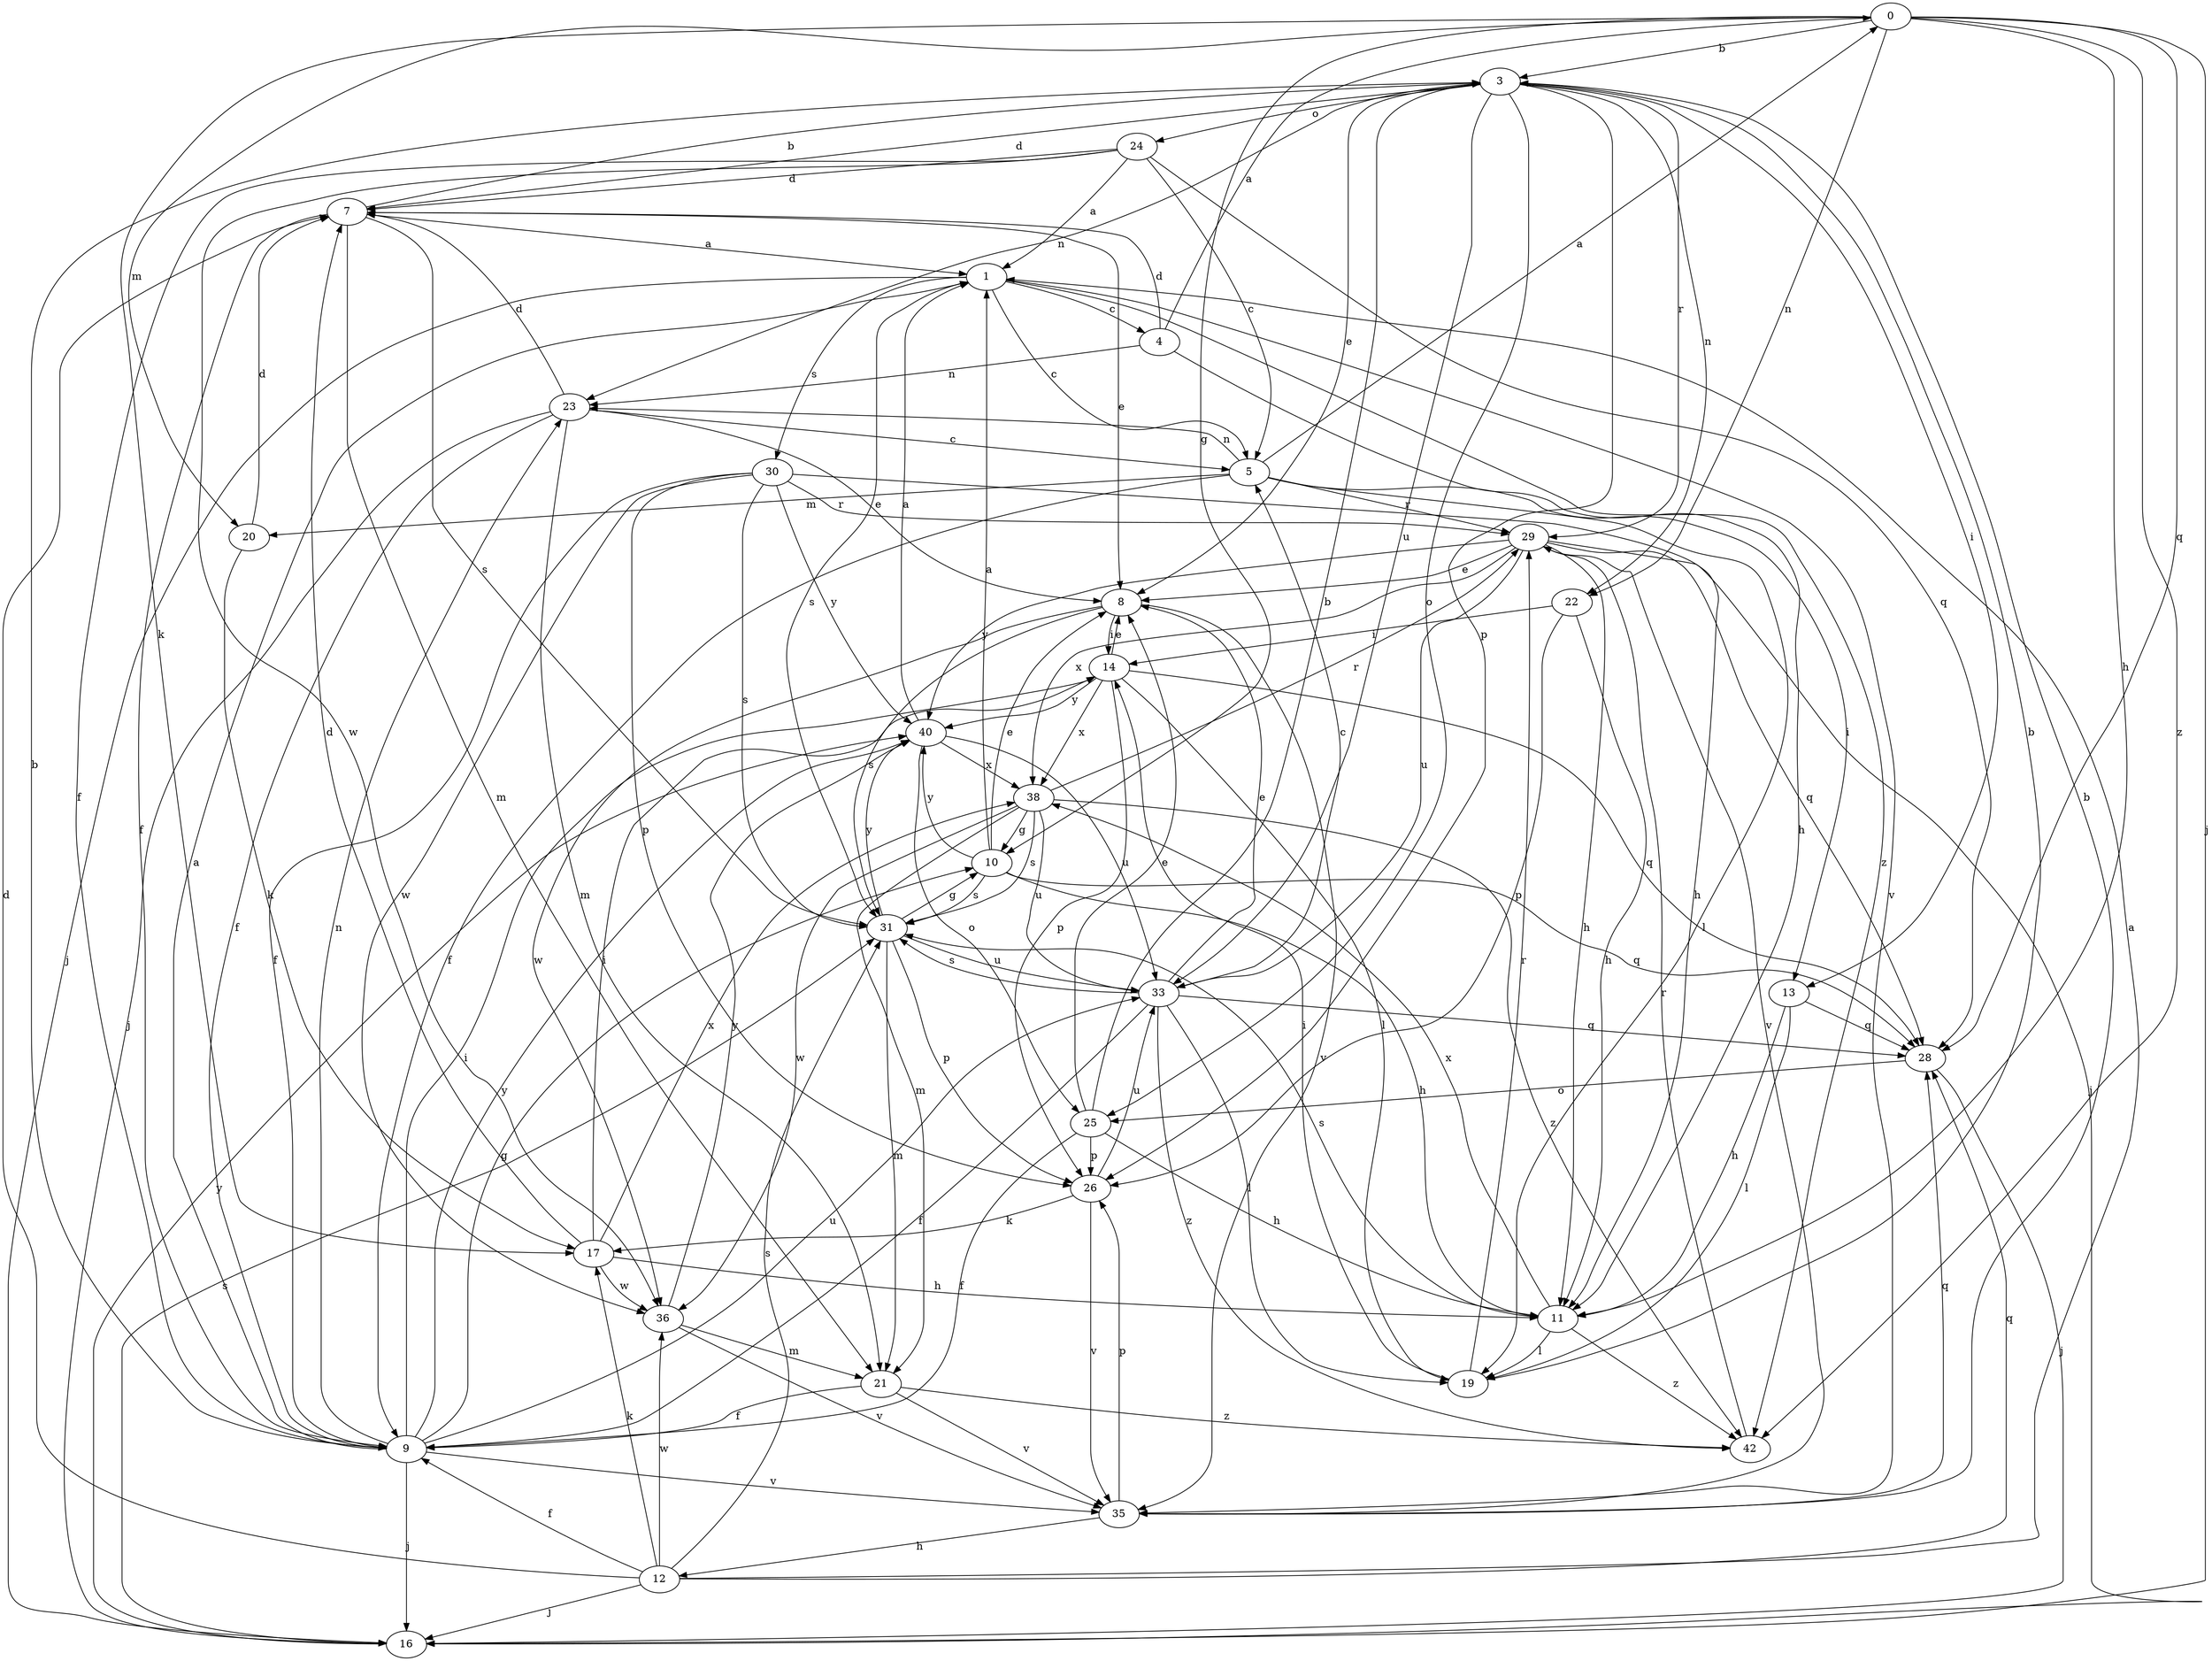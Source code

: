 strict digraph  {
0;
1;
3;
4;
5;
7;
8;
9;
10;
11;
12;
13;
14;
16;
17;
19;
20;
21;
22;
23;
24;
25;
26;
28;
29;
30;
31;
33;
35;
36;
38;
40;
42;
0 -> 3  [label=b];
0 -> 10  [label=g];
0 -> 11  [label=h];
0 -> 16  [label=j];
0 -> 17  [label=k];
0 -> 20  [label=m];
0 -> 22  [label=n];
0 -> 28  [label=q];
0 -> 42  [label=z];
1 -> 4  [label=c];
1 -> 5  [label=c];
1 -> 16  [label=j];
1 -> 30  [label=s];
1 -> 31  [label=s];
1 -> 35  [label=v];
1 -> 42  [label=z];
3 -> 7  [label=d];
3 -> 8  [label=e];
3 -> 13  [label=i];
3 -> 22  [label=n];
3 -> 23  [label=n];
3 -> 24  [label=o];
3 -> 25  [label=o];
3 -> 26  [label=p];
3 -> 29  [label=r];
3 -> 33  [label=u];
4 -> 0  [label=a];
4 -> 7  [label=d];
4 -> 11  [label=h];
4 -> 23  [label=n];
5 -> 0  [label=a];
5 -> 9  [label=f];
5 -> 13  [label=i];
5 -> 19  [label=l];
5 -> 20  [label=m];
5 -> 23  [label=n];
5 -> 29  [label=r];
7 -> 1  [label=a];
7 -> 3  [label=b];
7 -> 8  [label=e];
7 -> 9  [label=f];
7 -> 21  [label=m];
7 -> 31  [label=s];
8 -> 14  [label=i];
8 -> 31  [label=s];
8 -> 35  [label=v];
8 -> 36  [label=w];
9 -> 1  [label=a];
9 -> 3  [label=b];
9 -> 10  [label=g];
9 -> 14  [label=i];
9 -> 16  [label=j];
9 -> 23  [label=n];
9 -> 33  [label=u];
9 -> 35  [label=v];
9 -> 40  [label=y];
10 -> 1  [label=a];
10 -> 8  [label=e];
10 -> 11  [label=h];
10 -> 28  [label=q];
10 -> 31  [label=s];
10 -> 40  [label=y];
11 -> 19  [label=l];
11 -> 31  [label=s];
11 -> 38  [label=x];
11 -> 42  [label=z];
12 -> 1  [label=a];
12 -> 7  [label=d];
12 -> 9  [label=f];
12 -> 16  [label=j];
12 -> 17  [label=k];
12 -> 28  [label=q];
12 -> 31  [label=s];
12 -> 36  [label=w];
13 -> 11  [label=h];
13 -> 19  [label=l];
13 -> 28  [label=q];
14 -> 8  [label=e];
14 -> 19  [label=l];
14 -> 26  [label=p];
14 -> 28  [label=q];
14 -> 38  [label=x];
14 -> 40  [label=y];
16 -> 31  [label=s];
16 -> 40  [label=y];
17 -> 7  [label=d];
17 -> 11  [label=h];
17 -> 14  [label=i];
17 -> 36  [label=w];
17 -> 38  [label=x];
19 -> 3  [label=b];
19 -> 14  [label=i];
19 -> 29  [label=r];
20 -> 7  [label=d];
20 -> 17  [label=k];
21 -> 9  [label=f];
21 -> 35  [label=v];
21 -> 42  [label=z];
22 -> 11  [label=h];
22 -> 14  [label=i];
22 -> 26  [label=p];
23 -> 5  [label=c];
23 -> 7  [label=d];
23 -> 8  [label=e];
23 -> 9  [label=f];
23 -> 16  [label=j];
23 -> 21  [label=m];
24 -> 1  [label=a];
24 -> 5  [label=c];
24 -> 7  [label=d];
24 -> 9  [label=f];
24 -> 28  [label=q];
24 -> 36  [label=w];
25 -> 3  [label=b];
25 -> 8  [label=e];
25 -> 9  [label=f];
25 -> 11  [label=h];
25 -> 26  [label=p];
26 -> 17  [label=k];
26 -> 33  [label=u];
26 -> 35  [label=v];
28 -> 16  [label=j];
28 -> 25  [label=o];
29 -> 8  [label=e];
29 -> 11  [label=h];
29 -> 16  [label=j];
29 -> 28  [label=q];
29 -> 33  [label=u];
29 -> 35  [label=v];
29 -> 38  [label=x];
29 -> 40  [label=y];
30 -> 9  [label=f];
30 -> 11  [label=h];
30 -> 26  [label=p];
30 -> 29  [label=r];
30 -> 31  [label=s];
30 -> 36  [label=w];
30 -> 40  [label=y];
31 -> 10  [label=g];
31 -> 21  [label=m];
31 -> 26  [label=p];
31 -> 33  [label=u];
31 -> 40  [label=y];
33 -> 5  [label=c];
33 -> 8  [label=e];
33 -> 9  [label=f];
33 -> 19  [label=l];
33 -> 28  [label=q];
33 -> 31  [label=s];
33 -> 42  [label=z];
35 -> 3  [label=b];
35 -> 12  [label=h];
35 -> 26  [label=p];
35 -> 28  [label=q];
36 -> 21  [label=m];
36 -> 35  [label=v];
36 -> 40  [label=y];
38 -> 10  [label=g];
38 -> 21  [label=m];
38 -> 29  [label=r];
38 -> 31  [label=s];
38 -> 33  [label=u];
38 -> 36  [label=w];
38 -> 42  [label=z];
40 -> 1  [label=a];
40 -> 25  [label=o];
40 -> 33  [label=u];
40 -> 38  [label=x];
42 -> 29  [label=r];
}
